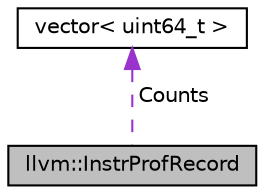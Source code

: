 digraph "llvm::InstrProfRecord"
{
 // LATEX_PDF_SIZE
  bgcolor="transparent";
  edge [fontname="Helvetica",fontsize="10",labelfontname="Helvetica",labelfontsize="10"];
  node [fontname="Helvetica",fontsize="10",shape="box"];
  Node1 [label="llvm::InstrProfRecord",height=0.2,width=0.4,color="black", fillcolor="grey75", style="filled", fontcolor="black",tooltip="Profiling information for a single function."];
  Node2 -> Node1 [dir="back",color="darkorchid3",fontsize="10",style="dashed",label=" Counts" ,fontname="Helvetica"];
  Node2 [label="vector\< uint64_t \>",height=0.2,width=0.4,color="black",tooltip=" "];
}
